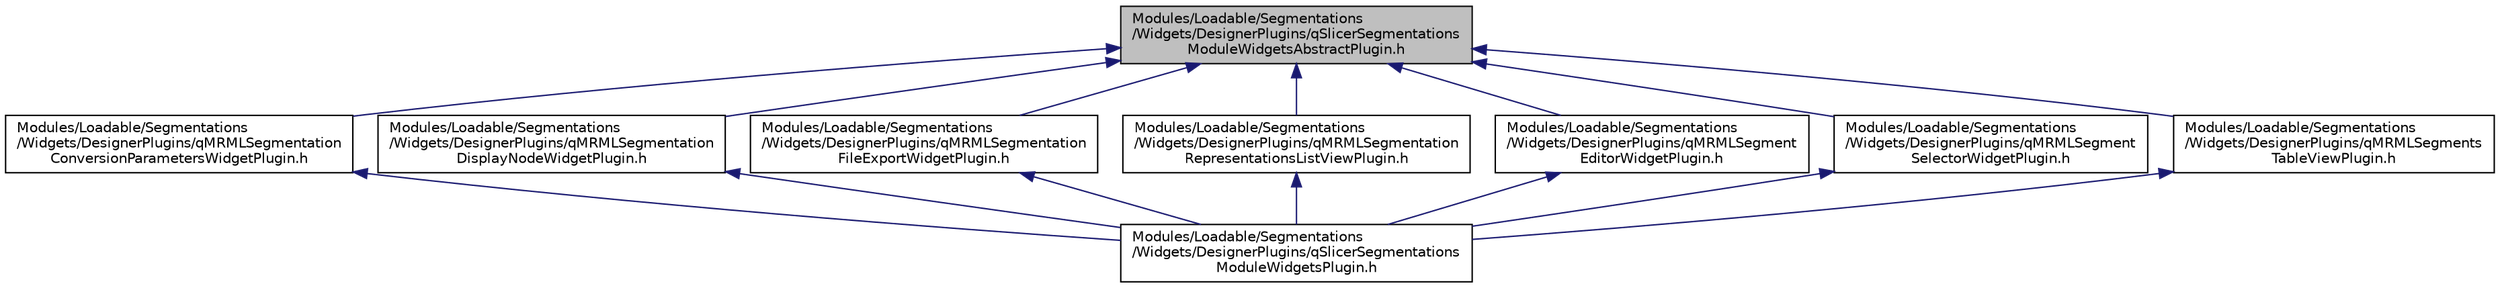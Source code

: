 digraph "Modules/Loadable/Segmentations/Widgets/DesignerPlugins/qSlicerSegmentationsModuleWidgetsAbstractPlugin.h"
{
  bgcolor="transparent";
  edge [fontname="Helvetica",fontsize="10",labelfontname="Helvetica",labelfontsize="10"];
  node [fontname="Helvetica",fontsize="10",shape=record];
  Node4 [label="Modules/Loadable/Segmentations\l/Widgets/DesignerPlugins/qSlicerSegmentations\lModuleWidgetsAbstractPlugin.h",height=0.2,width=0.4,color="black", fillcolor="grey75", style="filled", fontcolor="black"];
  Node4 -> Node5 [dir="back",color="midnightblue",fontsize="10",style="solid",fontname="Helvetica"];
  Node5 [label="Modules/Loadable/Segmentations\l/Widgets/DesignerPlugins/qMRMLSegmentation\lConversionParametersWidgetPlugin.h",height=0.2,width=0.4,color="black",URL="$qMRMLSegmentationConversionParametersWidgetPlugin_8h.html"];
  Node5 -> Node6 [dir="back",color="midnightblue",fontsize="10",style="solid",fontname="Helvetica"];
  Node6 [label="Modules/Loadable/Segmentations\l/Widgets/DesignerPlugins/qSlicerSegmentations\lModuleWidgetsPlugin.h",height=0.2,width=0.4,color="black",URL="$qSlicerSegmentationsModuleWidgetsPlugin_8h.html"];
  Node4 -> Node7 [dir="back",color="midnightblue",fontsize="10",style="solid",fontname="Helvetica"];
  Node7 [label="Modules/Loadable/Segmentations\l/Widgets/DesignerPlugins/qMRMLSegmentation\lDisplayNodeWidgetPlugin.h",height=0.2,width=0.4,color="black",URL="$qMRMLSegmentationDisplayNodeWidgetPlugin_8h.html"];
  Node7 -> Node6 [dir="back",color="midnightblue",fontsize="10",style="solid",fontname="Helvetica"];
  Node4 -> Node8 [dir="back",color="midnightblue",fontsize="10",style="solid",fontname="Helvetica"];
  Node8 [label="Modules/Loadable/Segmentations\l/Widgets/DesignerPlugins/qMRMLSegmentation\lFileExportWidgetPlugin.h",height=0.2,width=0.4,color="black",URL="$qMRMLSegmentationFileExportWidgetPlugin_8h.html"];
  Node8 -> Node6 [dir="back",color="midnightblue",fontsize="10",style="solid",fontname="Helvetica"];
  Node4 -> Node9 [dir="back",color="midnightblue",fontsize="10",style="solid",fontname="Helvetica"];
  Node9 [label="Modules/Loadable/Segmentations\l/Widgets/DesignerPlugins/qMRMLSegmentation\lRepresentationsListViewPlugin.h",height=0.2,width=0.4,color="black",URL="$qMRMLSegmentationRepresentationsListViewPlugin_8h.html"];
  Node9 -> Node6 [dir="back",color="midnightblue",fontsize="10",style="solid",fontname="Helvetica"];
  Node4 -> Node10 [dir="back",color="midnightblue",fontsize="10",style="solid",fontname="Helvetica"];
  Node10 [label="Modules/Loadable/Segmentations\l/Widgets/DesignerPlugins/qMRMLSegment\lEditorWidgetPlugin.h",height=0.2,width=0.4,color="black",URL="$qMRMLSegmentEditorWidgetPlugin_8h.html"];
  Node10 -> Node6 [dir="back",color="midnightblue",fontsize="10",style="solid",fontname="Helvetica"];
  Node4 -> Node11 [dir="back",color="midnightblue",fontsize="10",style="solid",fontname="Helvetica"];
  Node11 [label="Modules/Loadable/Segmentations\l/Widgets/DesignerPlugins/qMRMLSegment\lSelectorWidgetPlugin.h",height=0.2,width=0.4,color="black",URL="$qMRMLSegmentSelectorWidgetPlugin_8h.html"];
  Node11 -> Node6 [dir="back",color="midnightblue",fontsize="10",style="solid",fontname="Helvetica"];
  Node4 -> Node12 [dir="back",color="midnightblue",fontsize="10",style="solid",fontname="Helvetica"];
  Node12 [label="Modules/Loadable/Segmentations\l/Widgets/DesignerPlugins/qMRMLSegments\lTableViewPlugin.h",height=0.2,width=0.4,color="black",URL="$qMRMLSegmentsTableViewPlugin_8h.html"];
  Node12 -> Node6 [dir="back",color="midnightblue",fontsize="10",style="solid",fontname="Helvetica"];
}

